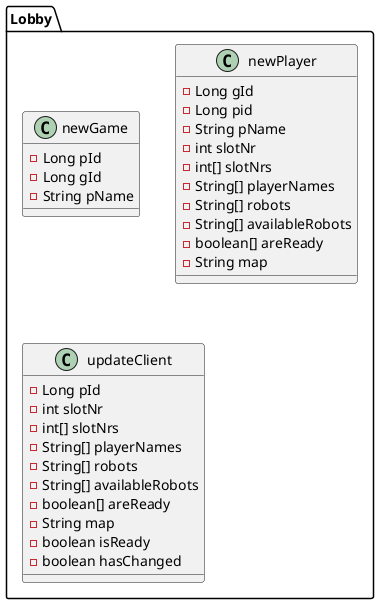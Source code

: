@startuml

package "Lobby" as Lobby{

    class newGame{
    - Long pId
    - Long gId
    - String pName
    }

    class newPlayer{
        - Long gId
        - Long pid 
        - String pName
        - int slotNr
        - int[] slotNrs
        - String[] playerNames
        - String[] robots
        - String[] availableRobots
        - boolean[] areReady
        - String map
    }

    class updateClient{
        - Long pId
        - int slotNr
        - int[] slotNrs
        - String[] playerNames
        - String[] robots
        - String[] availableRobots
        - boolean[] areReady
        - String map
        - boolean isReady
        - boolean hasChanged
    }

}


@enduml